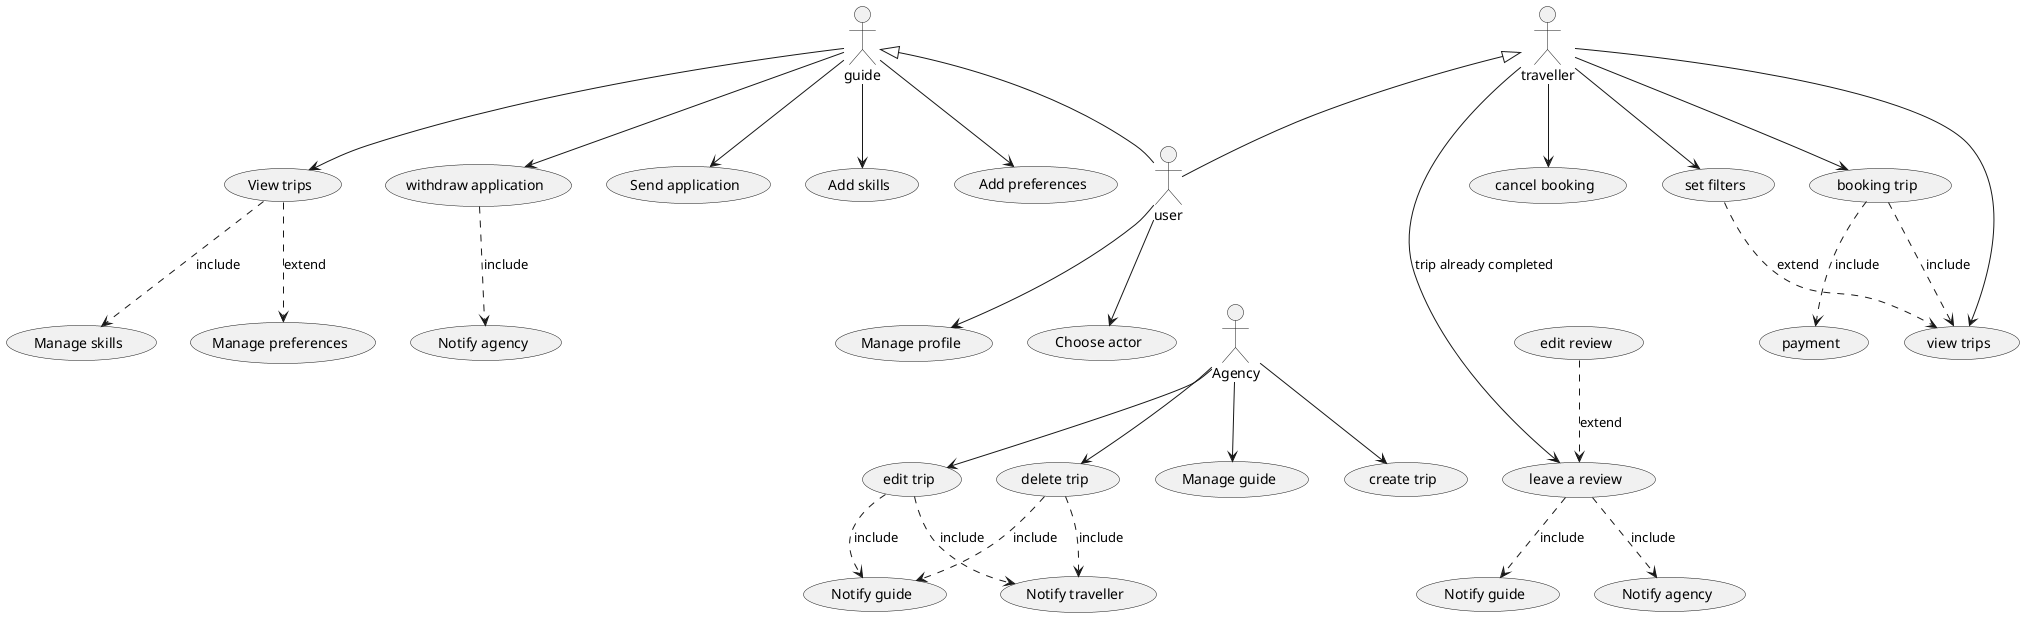 @startuml
'https://plantuml.com/use-case-diagram

:traveller: as tr
:user:
:guide: as gu
:Agency: as ag
gu -[hidden]-> ag
tr -[hidden]-> ag
:user: -[hidden]-> ag
tr <|-- :user:
gu <|-- :user:

:user: --> (Manage profile)
:user: --> (Choose actor)

tr --> (cancel booking)
tr --> (view trips)
tr --> (booking trip)
tr --> (set filters)
tr --> (leave a review) : trip already completed

(set filters) ..> (view trips) : extend
(booking trip) ..> (view trips) : include
(booking trip) ..> (payment) : include

(edit review) ..> (leave a review) : extend
(cancel booking) -[hidden]-> (edit review)
(Notify guide) as ngt
(Notify agency) as nat
(leave a review) ..> ngt : include
(leave a review) ..> nat : include

gu --> (Send application)
gu --> (Add skills)
gu --> (Add preferences)
gu --> (View trips)
gu --> (withdraw application)

(View trips) ..> (Manage preferences) : extend
(View trips) ..> (Manage skills) : include
(withdraw application) ..> (Notify agency) : include

ag --> (Manage guide)
ag --> (create trip)
ag --> (delete trip)
ag --> (edit trip)

(delete trip) ..> (Notify guide) : include
(edit trip) ..> (Notify guide) : include
(delete trip) ..> (Notify traveller) : include
(edit trip) ..> (Notify traveller): include

@enduml